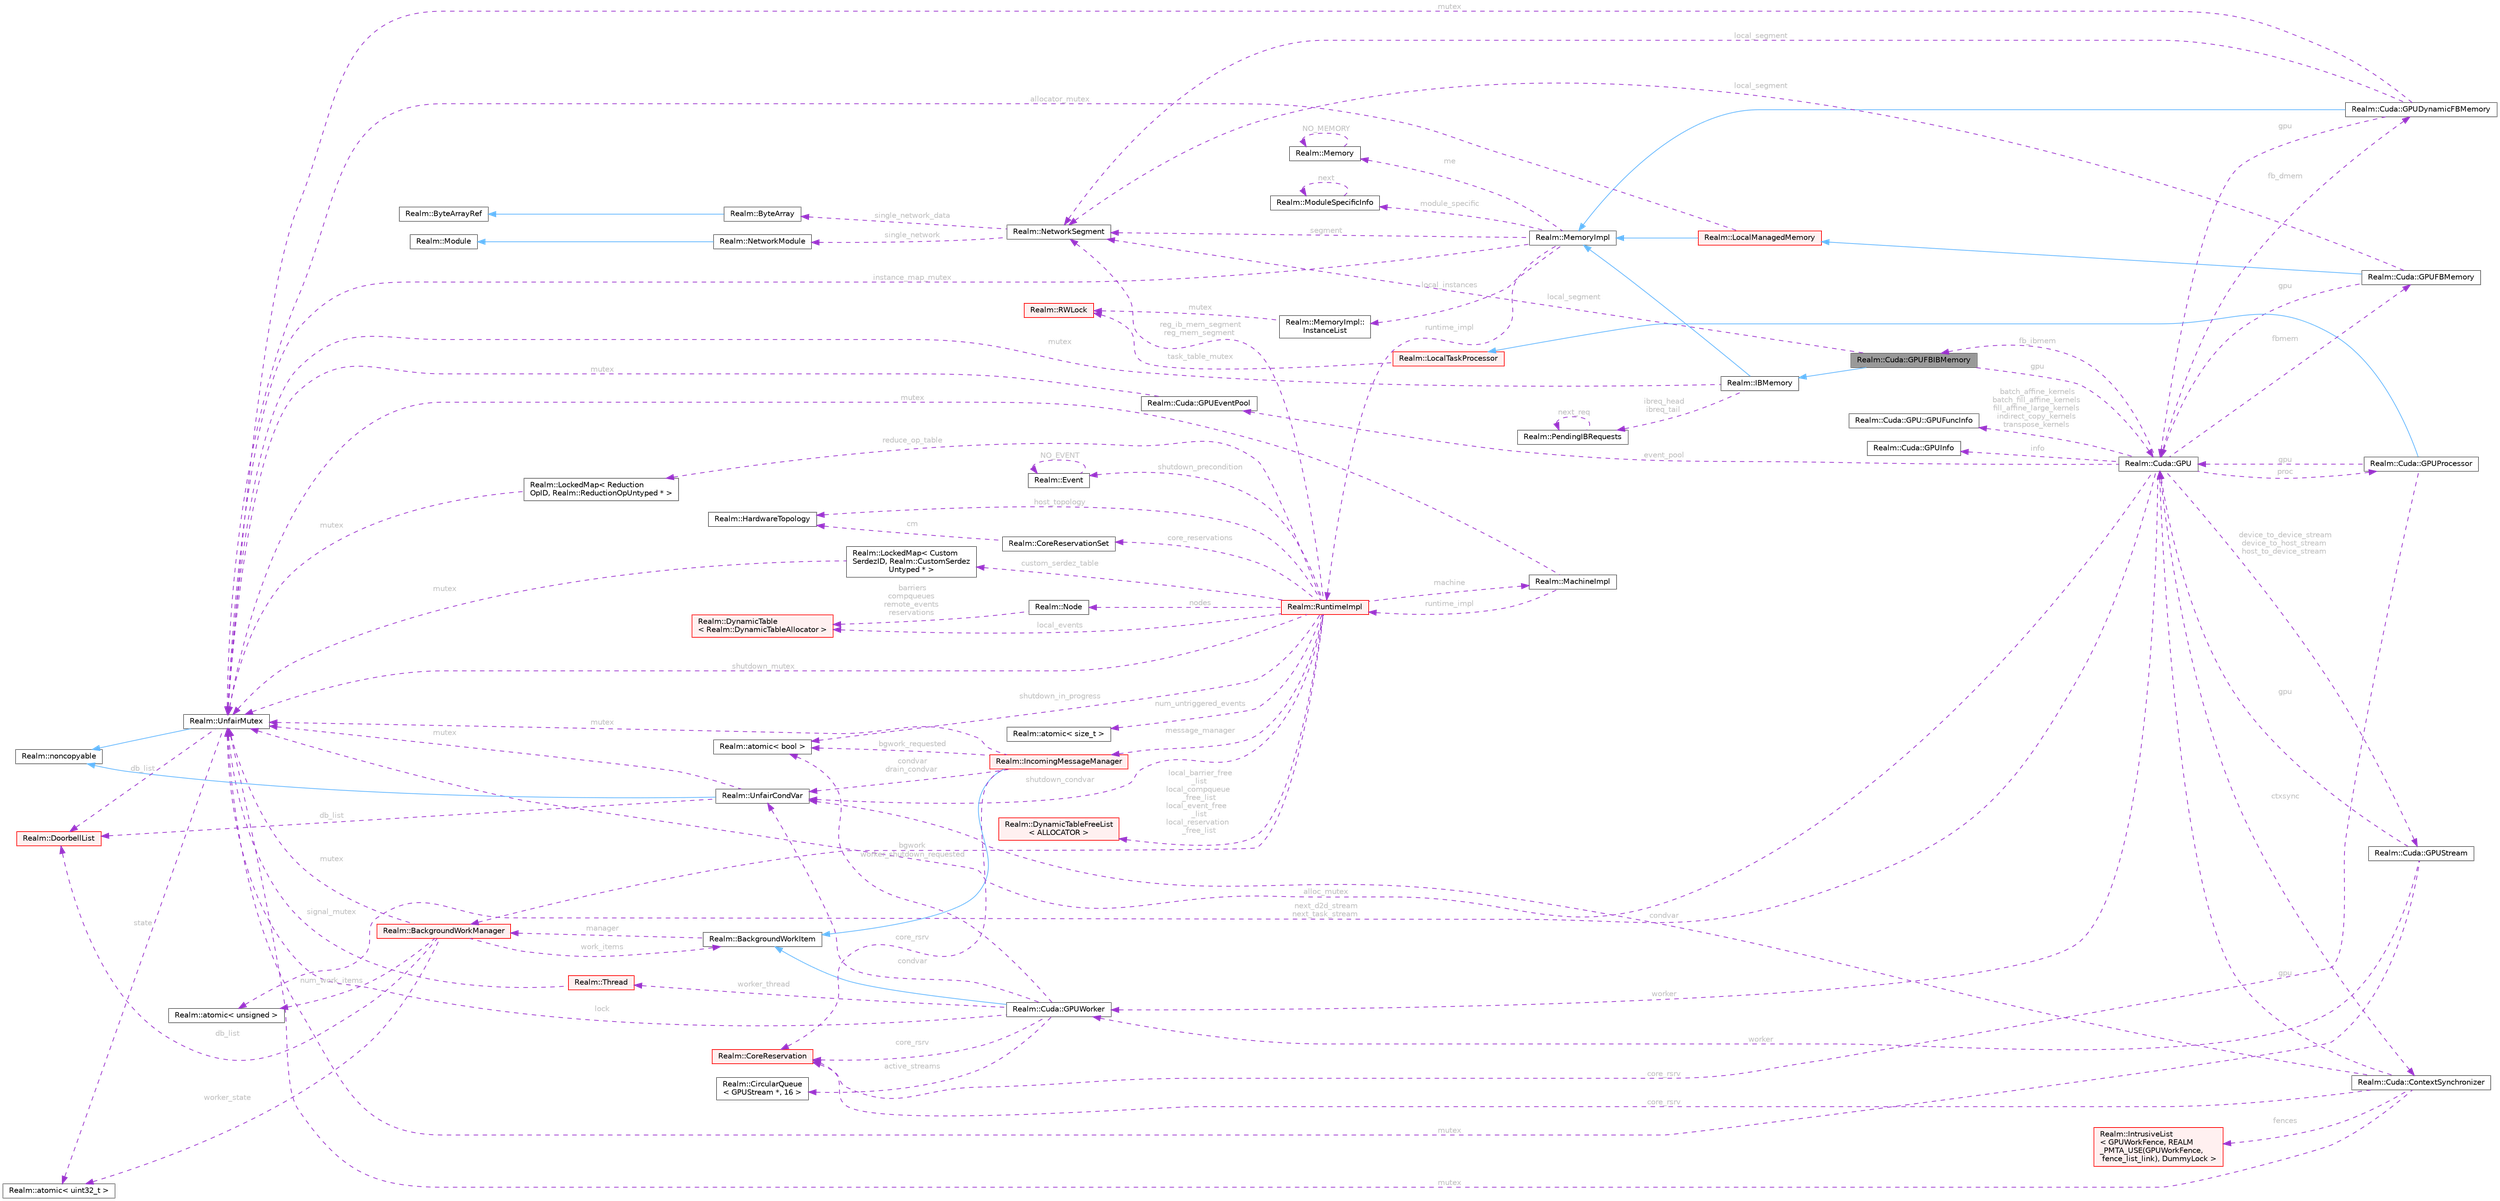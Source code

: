 digraph "Realm::Cuda::GPUFBIBMemory"
{
 // LATEX_PDF_SIZE
  bgcolor="transparent";
  edge [fontname=Helvetica,fontsize=10,labelfontname=Helvetica,labelfontsize=10];
  node [fontname=Helvetica,fontsize=10,shape=box,height=0.2,width=0.4];
  rankdir="LR";
  Node1 [id="Node000001",label="Realm::Cuda::GPUFBIBMemory",height=0.2,width=0.4,color="gray40", fillcolor="grey60", style="filled", fontcolor="black",tooltip=" "];
  Node2 -> Node1 [id="edge1_Node000001_Node000002",dir="back",color="steelblue1",style="solid",tooltip=" "];
  Node2 [id="Node000002",label="Realm::IBMemory",height=0.2,width=0.4,color="gray40", fillcolor="white", style="filled",URL="$classRealm_1_1IBMemory.html",tooltip=" "];
  Node3 -> Node2 [id="edge2_Node000002_Node000003",dir="back",color="steelblue1",style="solid",tooltip=" "];
  Node3 [id="Node000003",label="Realm::MemoryImpl",height=0.2,width=0.4,color="gray40", fillcolor="white", style="filled",URL="$classRealm_1_1MemoryImpl.html",tooltip=" "];
  Node4 -> Node3 [id="edge3_Node000003_Node000004",dir="back",color="darkorchid3",style="dashed",tooltip=" ",label=" me",fontcolor="grey" ];
  Node4 [id="Node000004",label="Realm::Memory",height=0.2,width=0.4,color="gray40", fillcolor="white", style="filled",URL="$classRealm_1_1Memory.html",tooltip=" "];
  Node4 -> Node4 [id="edge4_Node000004_Node000004",dir="back",color="darkorchid3",style="dashed",tooltip=" ",label=" NO_MEMORY",fontcolor="grey" ];
  Node5 -> Node3 [id="edge5_Node000003_Node000005",dir="back",color="darkorchid3",style="dashed",tooltip=" ",label=" segment",fontcolor="grey" ];
  Node5 [id="Node000005",label="Realm::NetworkSegment",height=0.2,width=0.4,color="gray40", fillcolor="white", style="filled",URL="$classRealm_1_1NetworkSegment.html",tooltip=" "];
  Node6 -> Node5 [id="edge6_Node000005_Node000006",dir="back",color="darkorchid3",style="dashed",tooltip=" ",label=" single_network",fontcolor="grey" ];
  Node6 [id="Node000006",label="Realm::NetworkModule",height=0.2,width=0.4,color="gray40", fillcolor="white", style="filled",URL="$classRealm_1_1NetworkModule.html",tooltip=" "];
  Node7 -> Node6 [id="edge7_Node000006_Node000007",dir="back",color="steelblue1",style="solid",tooltip=" "];
  Node7 [id="Node000007",label="Realm::Module",height=0.2,width=0.4,color="gray40", fillcolor="white", style="filled",URL="$classRealm_1_1Module.html",tooltip=" "];
  Node8 -> Node5 [id="edge8_Node000005_Node000008",dir="back",color="darkorchid3",style="dashed",tooltip=" ",label=" single_network_data",fontcolor="grey" ];
  Node8 [id="Node000008",label="Realm::ByteArray",height=0.2,width=0.4,color="gray40", fillcolor="white", style="filled",URL="$classRealm_1_1ByteArray.html",tooltip=" "];
  Node9 -> Node8 [id="edge9_Node000008_Node000009",dir="back",color="steelblue1",style="solid",tooltip=" "];
  Node9 [id="Node000009",label="Realm::ByteArrayRef",height=0.2,width=0.4,color="gray40", fillcolor="white", style="filled",URL="$classRealm_1_1ByteArrayRef.html",tooltip=" "];
  Node10 -> Node3 [id="edge10_Node000003_Node000010",dir="back",color="darkorchid3",style="dashed",tooltip=" ",label=" module_specific",fontcolor="grey" ];
  Node10 [id="Node000010",label="Realm::ModuleSpecificInfo",height=0.2,width=0.4,color="gray40", fillcolor="white", style="filled",URL="$classRealm_1_1ModuleSpecificInfo.html",tooltip=" "];
  Node10 -> Node10 [id="edge11_Node000010_Node000010",dir="back",color="darkorchid3",style="dashed",tooltip=" ",label=" next",fontcolor="grey" ];
  Node11 -> Node3 [id="edge12_Node000003_Node000011",dir="back",color="darkorchid3",style="dashed",tooltip=" ",label=" instance_map_mutex",fontcolor="grey" ];
  Node11 [id="Node000011",label="Realm::UnfairMutex",height=0.2,width=0.4,color="gray40", fillcolor="white", style="filled",URL="$classRealm_1_1UnfairMutex.html",tooltip=" "];
  Node12 -> Node11 [id="edge13_Node000011_Node000012",dir="back",color="steelblue1",style="solid",tooltip=" "];
  Node12 [id="Node000012",label="Realm::noncopyable",height=0.2,width=0.4,color="gray40", fillcolor="white", style="filled",URL="$classRealm_1_1noncopyable.html",tooltip=" "];
  Node13 -> Node11 [id="edge14_Node000011_Node000013",dir="back",color="darkorchid3",style="dashed",tooltip=" ",label=" state",fontcolor="grey" ];
  Node13 [id="Node000013",label="Realm::atomic\< uint32_t \>",height=0.2,width=0.4,color="gray40", fillcolor="white", style="filled",URL="$classRealm_1_1atomic.html",tooltip=" "];
  Node14 -> Node11 [id="edge15_Node000011_Node000014",dir="back",color="darkorchid3",style="dashed",tooltip=" ",label=" db_list",fontcolor="grey" ];
  Node14 [id="Node000014",label="Realm::DoorbellList",height=0.2,width=0.4,color="red", fillcolor="#FFF0F0", style="filled",URL="$classRealm_1_1DoorbellList.html",tooltip=" "];
  Node16 -> Node3 [id="edge16_Node000003_Node000016",dir="back",color="darkorchid3",style="dashed",tooltip=" ",label=" local_instances",fontcolor="grey" ];
  Node16 [id="Node000016",label="Realm::MemoryImpl::\lInstanceList",height=0.2,width=0.4,color="gray40", fillcolor="white", style="filled",URL="$structRealm_1_1MemoryImpl_1_1InstanceList.html",tooltip=" "];
  Node17 -> Node16 [id="edge17_Node000016_Node000017",dir="back",color="darkorchid3",style="dashed",tooltip=" ",label=" mutex",fontcolor="grey" ];
  Node17 [id="Node000017",label="Realm::RWLock",height=0.2,width=0.4,color="red", fillcolor="#FFF0F0", style="filled",URL="$classRealm_1_1RWLock.html",tooltip=" "];
  Node20 -> Node3 [id="edge18_Node000003_Node000020",dir="back",color="darkorchid3",style="dashed",tooltip=" ",label=" runtime_impl",fontcolor="grey" ];
  Node20 [id="Node000020",label="Realm::RuntimeImpl",height=0.2,width=0.4,color="red", fillcolor="#FFF0F0", style="filled",URL="$classRealm_1_1RuntimeImpl.html",tooltip=" "];
  Node21 -> Node20 [id="edge19_Node000020_Node000021",dir="back",color="darkorchid3",style="dashed",tooltip=" ",label=" machine",fontcolor="grey" ];
  Node21 [id="Node000021",label="Realm::MachineImpl",height=0.2,width=0.4,color="gray40", fillcolor="white", style="filled",URL="$classRealm_1_1MachineImpl.html",tooltip=" "];
  Node11 -> Node21 [id="edge20_Node000021_Node000011",dir="back",color="darkorchid3",style="dashed",tooltip=" ",label=" mutex",fontcolor="grey" ];
  Node20 -> Node21 [id="edge21_Node000021_Node000020",dir="back",color="darkorchid3",style="dashed",tooltip=" ",label=" runtime_impl",fontcolor="grey" ];
  Node22 -> Node20 [id="edge22_Node000020_Node000022",dir="back",color="darkorchid3",style="dashed",tooltip=" ",label=" reduce_op_table",fontcolor="grey" ];
  Node22 [id="Node000022",label="Realm::LockedMap\< Reduction\lOpID, Realm::ReductionOpUntyped * \>",height=0.2,width=0.4,color="gray40", fillcolor="white", style="filled",URL="$classRealm_1_1LockedMap.html",tooltip=" "];
  Node11 -> Node22 [id="edge23_Node000022_Node000011",dir="back",color="darkorchid3",style="dashed",tooltip=" ",label=" mutex",fontcolor="grey" ];
  Node23 -> Node20 [id="edge24_Node000020_Node000023",dir="back",color="darkorchid3",style="dashed",tooltip=" ",label=" custom_serdez_table",fontcolor="grey" ];
  Node23 [id="Node000023",label="Realm::LockedMap\< Custom\lSerdezID, Realm::CustomSerdez\lUntyped * \>",height=0.2,width=0.4,color="gray40", fillcolor="white", style="filled",URL="$classRealm_1_1LockedMap.html",tooltip=" "];
  Node11 -> Node23 [id="edge25_Node000023_Node000011",dir="back",color="darkorchid3",style="dashed",tooltip=" ",label=" mutex",fontcolor="grey" ];
  Node24 -> Node20 [id="edge26_Node000020_Node000024",dir="back",color="darkorchid3",style="dashed",tooltip=" ",label=" num_untriggered_events",fontcolor="grey" ];
  Node24 [id="Node000024",label="Realm::atomic\< size_t \>",height=0.2,width=0.4,color="gray40", fillcolor="white", style="filled",URL="$classRealm_1_1atomic.html",tooltip=" "];
  Node25 -> Node20 [id="edge27_Node000020_Node000025",dir="back",color="darkorchid3",style="dashed",tooltip=" ",label=" nodes",fontcolor="grey" ];
  Node25 [id="Node000025",label="Realm::Node",height=0.2,width=0.4,color="gray40", fillcolor="white", style="filled",URL="$structRealm_1_1Node.html",tooltip=" "];
  Node26 -> Node25 [id="edge28_Node000025_Node000026",dir="back",color="darkorchid3",style="dashed",tooltip=" ",label=" barriers\ncompqueues\nremote_events\nreservations",fontcolor="grey" ];
  Node26 [id="Node000026",label="Realm::DynamicTable\l\< Realm::DynamicTableAllocator \>",height=0.2,width=0.4,color="red", fillcolor="#FFF0F0", style="filled",URL="$classRealm_1_1DynamicTable.html",tooltip=" "];
  Node26 -> Node20 [id="edge29_Node000020_Node000026",dir="back",color="darkorchid3",style="dashed",tooltip=" ",label=" local_events",fontcolor="grey" ];
  Node29 -> Node20 [id="edge30_Node000020_Node000029",dir="back",color="darkorchid3",style="dashed",tooltip=" ",label=" local_barrier_free\l_list\nlocal_compqueue\l_free_list\nlocal_event_free\l_list\nlocal_reservation\l_free_list",fontcolor="grey" ];
  Node29 [id="Node000029",label="Realm::DynamicTableFreeList\l\< ALLOCATOR \>",height=0.2,width=0.4,color="red", fillcolor="#FFF0F0", style="filled",URL="$classRealm_1_1DynamicTableFreeList.html",tooltip=" "];
  Node11 -> Node20 [id="edge31_Node000020_Node000011",dir="back",color="darkorchid3",style="dashed",tooltip=" ",label=" shutdown_mutex",fontcolor="grey" ];
  Node31 -> Node20 [id="edge32_Node000020_Node000031",dir="back",color="darkorchid3",style="dashed",tooltip=" ",label=" shutdown_condvar",fontcolor="grey" ];
  Node31 [id="Node000031",label="Realm::UnfairCondVar",height=0.2,width=0.4,color="gray40", fillcolor="white", style="filled",URL="$classRealm_1_1UnfairCondVar.html",tooltip=" "];
  Node12 -> Node31 [id="edge33_Node000031_Node000012",dir="back",color="steelblue1",style="solid",tooltip=" "];
  Node11 -> Node31 [id="edge34_Node000031_Node000011",dir="back",color="darkorchid3",style="dashed",tooltip=" ",label=" mutex",fontcolor="grey" ];
  Node14 -> Node31 [id="edge35_Node000031_Node000014",dir="back",color="darkorchid3",style="dashed",tooltip=" ",label=" db_list",fontcolor="grey" ];
  Node32 -> Node20 [id="edge36_Node000020_Node000032",dir="back",color="darkorchid3",style="dashed",tooltip=" ",label=" shutdown_precondition",fontcolor="grey" ];
  Node32 [id="Node000032",label="Realm::Event",height=0.2,width=0.4,color="gray40", fillcolor="white", style="filled",URL="$classRealm_1_1Event.html",tooltip=" "];
  Node32 -> Node32 [id="edge37_Node000032_Node000032",dir="back",color="darkorchid3",style="dashed",tooltip=" ",label=" NO_EVENT",fontcolor="grey" ];
  Node33 -> Node20 [id="edge38_Node000020_Node000033",dir="back",color="darkorchid3",style="dashed",tooltip=" ",label=" shutdown_in_progress",fontcolor="grey" ];
  Node33 [id="Node000033",label="Realm::atomic\< bool \>",height=0.2,width=0.4,color="gray40", fillcolor="white", style="filled",URL="$classRealm_1_1atomic.html",tooltip=" "];
  Node34 -> Node20 [id="edge39_Node000020_Node000034",dir="back",color="darkorchid3",style="dashed",tooltip=" ",label=" host_topology",fontcolor="grey" ];
  Node34 [id="Node000034",label="Realm::HardwareTopology",height=0.2,width=0.4,color="gray40", fillcolor="white", style="filled",URL="$classRealm_1_1HardwareTopology.html",tooltip="Represents the topology of the host processor cores and memory."];
  Node35 -> Node20 [id="edge40_Node000020_Node000035",dir="back",color="darkorchid3",style="dashed",tooltip=" ",label=" core_reservations",fontcolor="grey" ];
  Node35 [id="Node000035",label="Realm::CoreReservationSet",height=0.2,width=0.4,color="gray40", fillcolor="white", style="filled",URL="$classRealm_1_1CoreReservationSet.html",tooltip=" "];
  Node34 -> Node35 [id="edge41_Node000035_Node000034",dir="back",color="darkorchid3",style="dashed",tooltip=" ",label=" cm",fontcolor="grey" ];
  Node36 -> Node20 [id="edge42_Node000020_Node000036",dir="back",color="darkorchid3",style="dashed",tooltip=" ",label=" bgwork",fontcolor="grey" ];
  Node36 [id="Node000036",label="Realm::BackgroundWorkManager",height=0.2,width=0.4,color="red", fillcolor="#FFF0F0", style="filled",URL="$classRealm_1_1BackgroundWorkManager.html",tooltip=" "];
  Node11 -> Node36 [id="edge43_Node000036_Node000011",dir="back",color="darkorchid3",style="dashed",tooltip=" ",label=" mutex",fontcolor="grey" ];
  Node38 -> Node36 [id="edge44_Node000036_Node000038",dir="back",color="darkorchid3",style="dashed",tooltip=" ",label=" num_work_items",fontcolor="grey" ];
  Node38 [id="Node000038",label="Realm::atomic\< unsigned \>",height=0.2,width=0.4,color="gray40", fillcolor="white", style="filled",URL="$classRealm_1_1atomic.html",tooltip=" "];
  Node41 -> Node36 [id="edge45_Node000036_Node000041",dir="back",color="darkorchid3",style="dashed",tooltip=" ",label=" work_items",fontcolor="grey" ];
  Node41 [id="Node000041",label="Realm::BackgroundWorkItem",height=0.2,width=0.4,color="gray40", fillcolor="white", style="filled",URL="$classRealm_1_1BackgroundWorkItem.html",tooltip=" "];
  Node36 -> Node41 [id="edge46_Node000041_Node000036",dir="back",color="darkorchid3",style="dashed",tooltip=" ",label=" manager",fontcolor="grey" ];
  Node13 -> Node36 [id="edge47_Node000036_Node000013",dir="back",color="darkorchid3",style="dashed",tooltip=" ",label=" worker_state",fontcolor="grey" ];
  Node14 -> Node36 [id="edge48_Node000036_Node000014",dir="back",color="darkorchid3",style="dashed",tooltip=" ",label=" db_list",fontcolor="grey" ];
  Node44 -> Node20 [id="edge49_Node000020_Node000044",dir="back",color="darkorchid3",style="dashed",tooltip=" ",label=" message_manager",fontcolor="grey" ];
  Node44 [id="Node000044",label="Realm::IncomingMessageManager",height=0.2,width=0.4,color="red", fillcolor="#FFF0F0", style="filled",URL="$classRealm_1_1IncomingMessageManager.html",tooltip=" "];
  Node41 -> Node44 [id="edge50_Node000044_Node000041",dir="back",color="steelblue1",style="solid",tooltip=" "];
  Node33 -> Node44 [id="edge51_Node000044_Node000033",dir="back",color="darkorchid3",style="dashed",tooltip=" ",label=" bgwork_requested",fontcolor="grey" ];
  Node11 -> Node44 [id="edge52_Node000044_Node000011",dir="back",color="darkorchid3",style="dashed",tooltip=" ",label=" mutex",fontcolor="grey" ];
  Node31 -> Node44 [id="edge53_Node000044_Node000031",dir="back",color="darkorchid3",style="dashed",tooltip=" ",label=" condvar\ndrain_condvar",fontcolor="grey" ];
  Node50 -> Node44 [id="edge54_Node000044_Node000050",dir="back",color="darkorchid3",style="dashed",tooltip=" ",label=" core_rsrv",fontcolor="grey" ];
  Node50 [id="Node000050",label="Realm::CoreReservation",height=0.2,width=0.4,color="red", fillcolor="#FFF0F0", style="filled",URL="$classRealm_1_1CoreReservation.html",tooltip=" "];
  Node5 -> Node20 [id="edge55_Node000020_Node000005",dir="back",color="darkorchid3",style="dashed",tooltip=" ",label=" reg_ib_mem_segment\nreg_mem_segment",fontcolor="grey" ];
  Node11 -> Node2 [id="edge56_Node000002_Node000011",dir="back",color="darkorchid3",style="dashed",tooltip=" ",label=" mutex",fontcolor="grey" ];
  Node63 -> Node2 [id="edge57_Node000002_Node000063",dir="back",color="darkorchid3",style="dashed",tooltip=" ",label=" ibreq_head\nibreq_tail",fontcolor="grey" ];
  Node63 [id="Node000063",label="Realm::PendingIBRequests",height=0.2,width=0.4,color="gray40", fillcolor="white", style="filled",URL="$classRealm_1_1PendingIBRequests.html",tooltip=" "];
  Node63 -> Node63 [id="edge58_Node000063_Node000063",dir="back",color="darkorchid3",style="dashed",tooltip=" ",label=" next_req",fontcolor="grey" ];
  Node64 -> Node1 [id="edge59_Node000001_Node000064",dir="back",color="darkorchid3",style="dashed",tooltip=" ",label=" gpu",fontcolor="grey" ];
  Node64 [id="Node000064",label="Realm::Cuda::GPU",height=0.2,width=0.4,color="gray40", fillcolor="white", style="filled",URL="$classRealm_1_1Cuda_1_1GPU.html",tooltip=" "];
  Node65 -> Node64 [id="edge60_Node000064_Node000065",dir="back",color="darkorchid3",style="dashed",tooltip=" ",label=" ctxsync",fontcolor="grey" ];
  Node65 [id="Node000065",label="Realm::Cuda::ContextSynchronizer",height=0.2,width=0.4,color="gray40", fillcolor="white", style="filled",URL="$classRealm_1_1Cuda_1_1ContextSynchronizer.html",tooltip=" "];
  Node64 -> Node65 [id="edge61_Node000065_Node000064",dir="back",color="darkorchid3",style="dashed",tooltip=" ",label=" gpu",fontcolor="grey" ];
  Node11 -> Node65 [id="edge62_Node000065_Node000011",dir="back",color="darkorchid3",style="dashed",tooltip=" ",label=" mutex",fontcolor="grey" ];
  Node31 -> Node65 [id="edge63_Node000065_Node000031",dir="back",color="darkorchid3",style="dashed",tooltip=" ",label=" condvar",fontcolor="grey" ];
  Node66 -> Node65 [id="edge64_Node000065_Node000066",dir="back",color="darkorchid3",style="dashed",tooltip=" ",label=" fences",fontcolor="grey" ];
  Node66 [id="Node000066",label="Realm::IntrusiveList\l\< GPUWorkFence, REALM\l_PMTA_USE(GPUWorkFence,\l fence_list_link), DummyLock \>",height=0.2,width=0.4,color="red", fillcolor="#FFF0F0", style="filled",URL="$classRealm_1_1IntrusiveList.html",tooltip=" "];
  Node50 -> Node65 [id="edge65_Node000065_Node000050",dir="back",color="darkorchid3",style="dashed",tooltip=" ",label=" core_rsrv",fontcolor="grey" ];
  Node94 -> Node64 [id="edge66_Node000064_Node000094",dir="back",color="darkorchid3",style="dashed",tooltip=" ",label=" info",fontcolor="grey" ];
  Node94 [id="Node000094",label="Realm::Cuda::GPUInfo",height=0.2,width=0.4,color="gray40", fillcolor="white", style="filled",URL="$structRealm_1_1Cuda_1_1GPUInfo.html",tooltip=" "];
  Node95 -> Node64 [id="edge67_Node000064_Node000095",dir="back",color="darkorchid3",style="dashed",tooltip=" ",label=" worker",fontcolor="grey" ];
  Node95 [id="Node000095",label="Realm::Cuda::GPUWorker",height=0.2,width=0.4,color="gray40", fillcolor="white", style="filled",URL="$classRealm_1_1Cuda_1_1GPUWorker.html",tooltip=" "];
  Node41 -> Node95 [id="edge68_Node000095_Node000041",dir="back",color="steelblue1",style="solid",tooltip=" "];
  Node11 -> Node95 [id="edge69_Node000095_Node000011",dir="back",color="darkorchid3",style="dashed",tooltip=" ",label=" lock",fontcolor="grey" ];
  Node31 -> Node95 [id="edge70_Node000095_Node000031",dir="back",color="darkorchid3",style="dashed",tooltip=" ",label=" condvar",fontcolor="grey" ];
  Node96 -> Node95 [id="edge71_Node000095_Node000096",dir="back",color="darkorchid3",style="dashed",tooltip=" ",label=" active_streams",fontcolor="grey" ];
  Node96 [id="Node000096",label="Realm::CircularQueue\l\< GPUStream *, 16 \>",height=0.2,width=0.4,color="gray40", fillcolor="white", style="filled",URL="$classRealm_1_1CircularQueue.html",tooltip=" "];
  Node50 -> Node95 [id="edge72_Node000095_Node000050",dir="back",color="darkorchid3",style="dashed",tooltip=" ",label=" core_rsrv",fontcolor="grey" ];
  Node97 -> Node95 [id="edge73_Node000095_Node000097",dir="back",color="darkorchid3",style="dashed",tooltip=" ",label=" worker_thread",fontcolor="grey" ];
  Node97 [id="Node000097",label="Realm::Thread",height=0.2,width=0.4,color="red", fillcolor="#FFF0F0", style="filled",URL="$classRealm_1_1Thread.html",tooltip=" "];
  Node11 -> Node97 [id="edge74_Node000097_Node000011",dir="back",color="darkorchid3",style="dashed",tooltip=" ",label=" signal_mutex",fontcolor="grey" ];
  Node33 -> Node95 [id="edge75_Node000095_Node000033",dir="back",color="darkorchid3",style="dashed",tooltip=" ",label=" worker_shutdown_requested",fontcolor="grey" ];
  Node100 -> Node64 [id="edge76_Node000064_Node000100",dir="back",color="darkorchid3",style="dashed",tooltip=" ",label=" proc",fontcolor="grey" ];
  Node100 [id="Node000100",label="Realm::Cuda::GPUProcessor",height=0.2,width=0.4,color="gray40", fillcolor="white", style="filled",URL="$classRealm_1_1Cuda_1_1GPUProcessor.html",tooltip=" "];
  Node101 -> Node100 [id="edge77_Node000100_Node000101",dir="back",color="steelblue1",style="solid",tooltip=" "];
  Node101 [id="Node000101",label="Realm::LocalTaskProcessor",height=0.2,width=0.4,color="red", fillcolor="#FFF0F0", style="filled",URL="$classRealm_1_1LocalTaskProcessor.html",tooltip=" "];
  Node17 -> Node101 [id="edge78_Node000101_Node000017",dir="back",color="darkorchid3",style="dashed",tooltip=" ",label=" task_table_mutex",fontcolor="grey" ];
  Node64 -> Node100 [id="edge79_Node000100_Node000064",dir="back",color="darkorchid3",style="dashed",tooltip=" ",label=" gpu",fontcolor="grey" ];
  Node50 -> Node100 [id="edge80_Node000100_Node000050",dir="back",color="darkorchid3",style="dashed",tooltip=" ",label=" core_rsrv",fontcolor="grey" ];
  Node128 -> Node64 [id="edge81_Node000064_Node000128",dir="back",color="darkorchid3",style="dashed",tooltip=" ",label=" fbmem",fontcolor="grey" ];
  Node128 [id="Node000128",label="Realm::Cuda::GPUFBMemory",height=0.2,width=0.4,color="gray40", fillcolor="white", style="filled",URL="$classRealm_1_1Cuda_1_1GPUFBMemory.html",tooltip=" "];
  Node129 -> Node128 [id="edge82_Node000128_Node000129",dir="back",color="steelblue1",style="solid",tooltip=" "];
  Node129 [id="Node000129",label="Realm::LocalManagedMemory",height=0.2,width=0.4,color="red", fillcolor="#FFF0F0", style="filled",URL="$classRealm_1_1LocalManagedMemory.html",tooltip=" "];
  Node3 -> Node129 [id="edge83_Node000129_Node000003",dir="back",color="steelblue1",style="solid",tooltip=" "];
  Node11 -> Node129 [id="edge84_Node000129_Node000011",dir="back",color="darkorchid3",style="dashed",tooltip=" ",label=" allocator_mutex",fontcolor="grey" ];
  Node64 -> Node128 [id="edge85_Node000128_Node000064",dir="back",color="darkorchid3",style="dashed",tooltip=" ",label=" gpu",fontcolor="grey" ];
  Node5 -> Node128 [id="edge86_Node000128_Node000005",dir="back",color="darkorchid3",style="dashed",tooltip=" ",label=" local_segment",fontcolor="grey" ];
  Node132 -> Node64 [id="edge87_Node000064_Node000132",dir="back",color="darkorchid3",style="dashed",tooltip=" ",label=" fb_dmem",fontcolor="grey" ];
  Node132 [id="Node000132",label="Realm::Cuda::GPUDynamicFBMemory",height=0.2,width=0.4,color="gray40", fillcolor="white", style="filled",URL="$classRealm_1_1Cuda_1_1GPUDynamicFBMemory.html",tooltip=" "];
  Node3 -> Node132 [id="edge88_Node000132_Node000003",dir="back",color="steelblue1",style="solid",tooltip=" "];
  Node64 -> Node132 [id="edge89_Node000132_Node000064",dir="back",color="darkorchid3",style="dashed",tooltip=" ",label=" gpu",fontcolor="grey" ];
  Node11 -> Node132 [id="edge90_Node000132_Node000011",dir="back",color="darkorchid3",style="dashed",tooltip=" ",label=" mutex",fontcolor="grey" ];
  Node5 -> Node132 [id="edge91_Node000132_Node000005",dir="back",color="darkorchid3",style="dashed",tooltip=" ",label=" local_segment",fontcolor="grey" ];
  Node1 -> Node64 [id="edge92_Node000064_Node000001",dir="back",color="darkorchid3",style="dashed",tooltip=" ",label=" fb_ibmem",fontcolor="grey" ];
  Node133 -> Node64 [id="edge93_Node000064_Node000133",dir="back",color="darkorchid3",style="dashed",tooltip=" ",label=" batch_affine_kernels\nbatch_fill_affine_kernels\nfill_affine_large_kernels\nindirect_copy_kernels\ntranspose_kernels",fontcolor="grey" ];
  Node133 [id="Node000133",label="Realm::Cuda::GPU::GPUFuncInfo",height=0.2,width=0.4,color="gray40", fillcolor="white", style="filled",URL="$structRealm_1_1Cuda_1_1GPU_1_1GPUFuncInfo.html",tooltip=" "];
  Node134 -> Node64 [id="edge94_Node000064_Node000134",dir="back",color="darkorchid3",style="dashed",tooltip=" ",label=" device_to_device_stream\ndevice_to_host_stream\nhost_to_device_stream",fontcolor="grey" ];
  Node134 [id="Node000134",label="Realm::Cuda::GPUStream",height=0.2,width=0.4,color="gray40", fillcolor="white", style="filled",URL="$classRealm_1_1Cuda_1_1GPUStream.html",tooltip=" "];
  Node64 -> Node134 [id="edge95_Node000134_Node000064",dir="back",color="darkorchid3",style="dashed",tooltip=" ",label=" gpu",fontcolor="grey" ];
  Node95 -> Node134 [id="edge96_Node000134_Node000095",dir="back",color="darkorchid3",style="dashed",tooltip=" ",label=" worker",fontcolor="grey" ];
  Node11 -> Node134 [id="edge97_Node000134_Node000011",dir="back",color="darkorchid3",style="dashed",tooltip=" ",label=" mutex",fontcolor="grey" ];
  Node38 -> Node64 [id="edge98_Node000064_Node000038",dir="back",color="darkorchid3",style="dashed",tooltip=" ",label=" next_d2d_stream\nnext_task_stream",fontcolor="grey" ];
  Node135 -> Node64 [id="edge99_Node000064_Node000135",dir="back",color="darkorchid3",style="dashed",tooltip=" ",label=" event_pool",fontcolor="grey" ];
  Node135 [id="Node000135",label="Realm::Cuda::GPUEventPool",height=0.2,width=0.4,color="gray40", fillcolor="white", style="filled",URL="$classRealm_1_1Cuda_1_1GPUEventPool.html",tooltip=" "];
  Node11 -> Node135 [id="edge100_Node000135_Node000011",dir="back",color="darkorchid3",style="dashed",tooltip=" ",label=" mutex",fontcolor="grey" ];
  Node11 -> Node64 [id="edge101_Node000064_Node000011",dir="back",color="darkorchid3",style="dashed",tooltip=" ",label=" alloc_mutex",fontcolor="grey" ];
  Node5 -> Node1 [id="edge102_Node000001_Node000005",dir="back",color="darkorchid3",style="dashed",tooltip=" ",label=" local_segment",fontcolor="grey" ];
}
